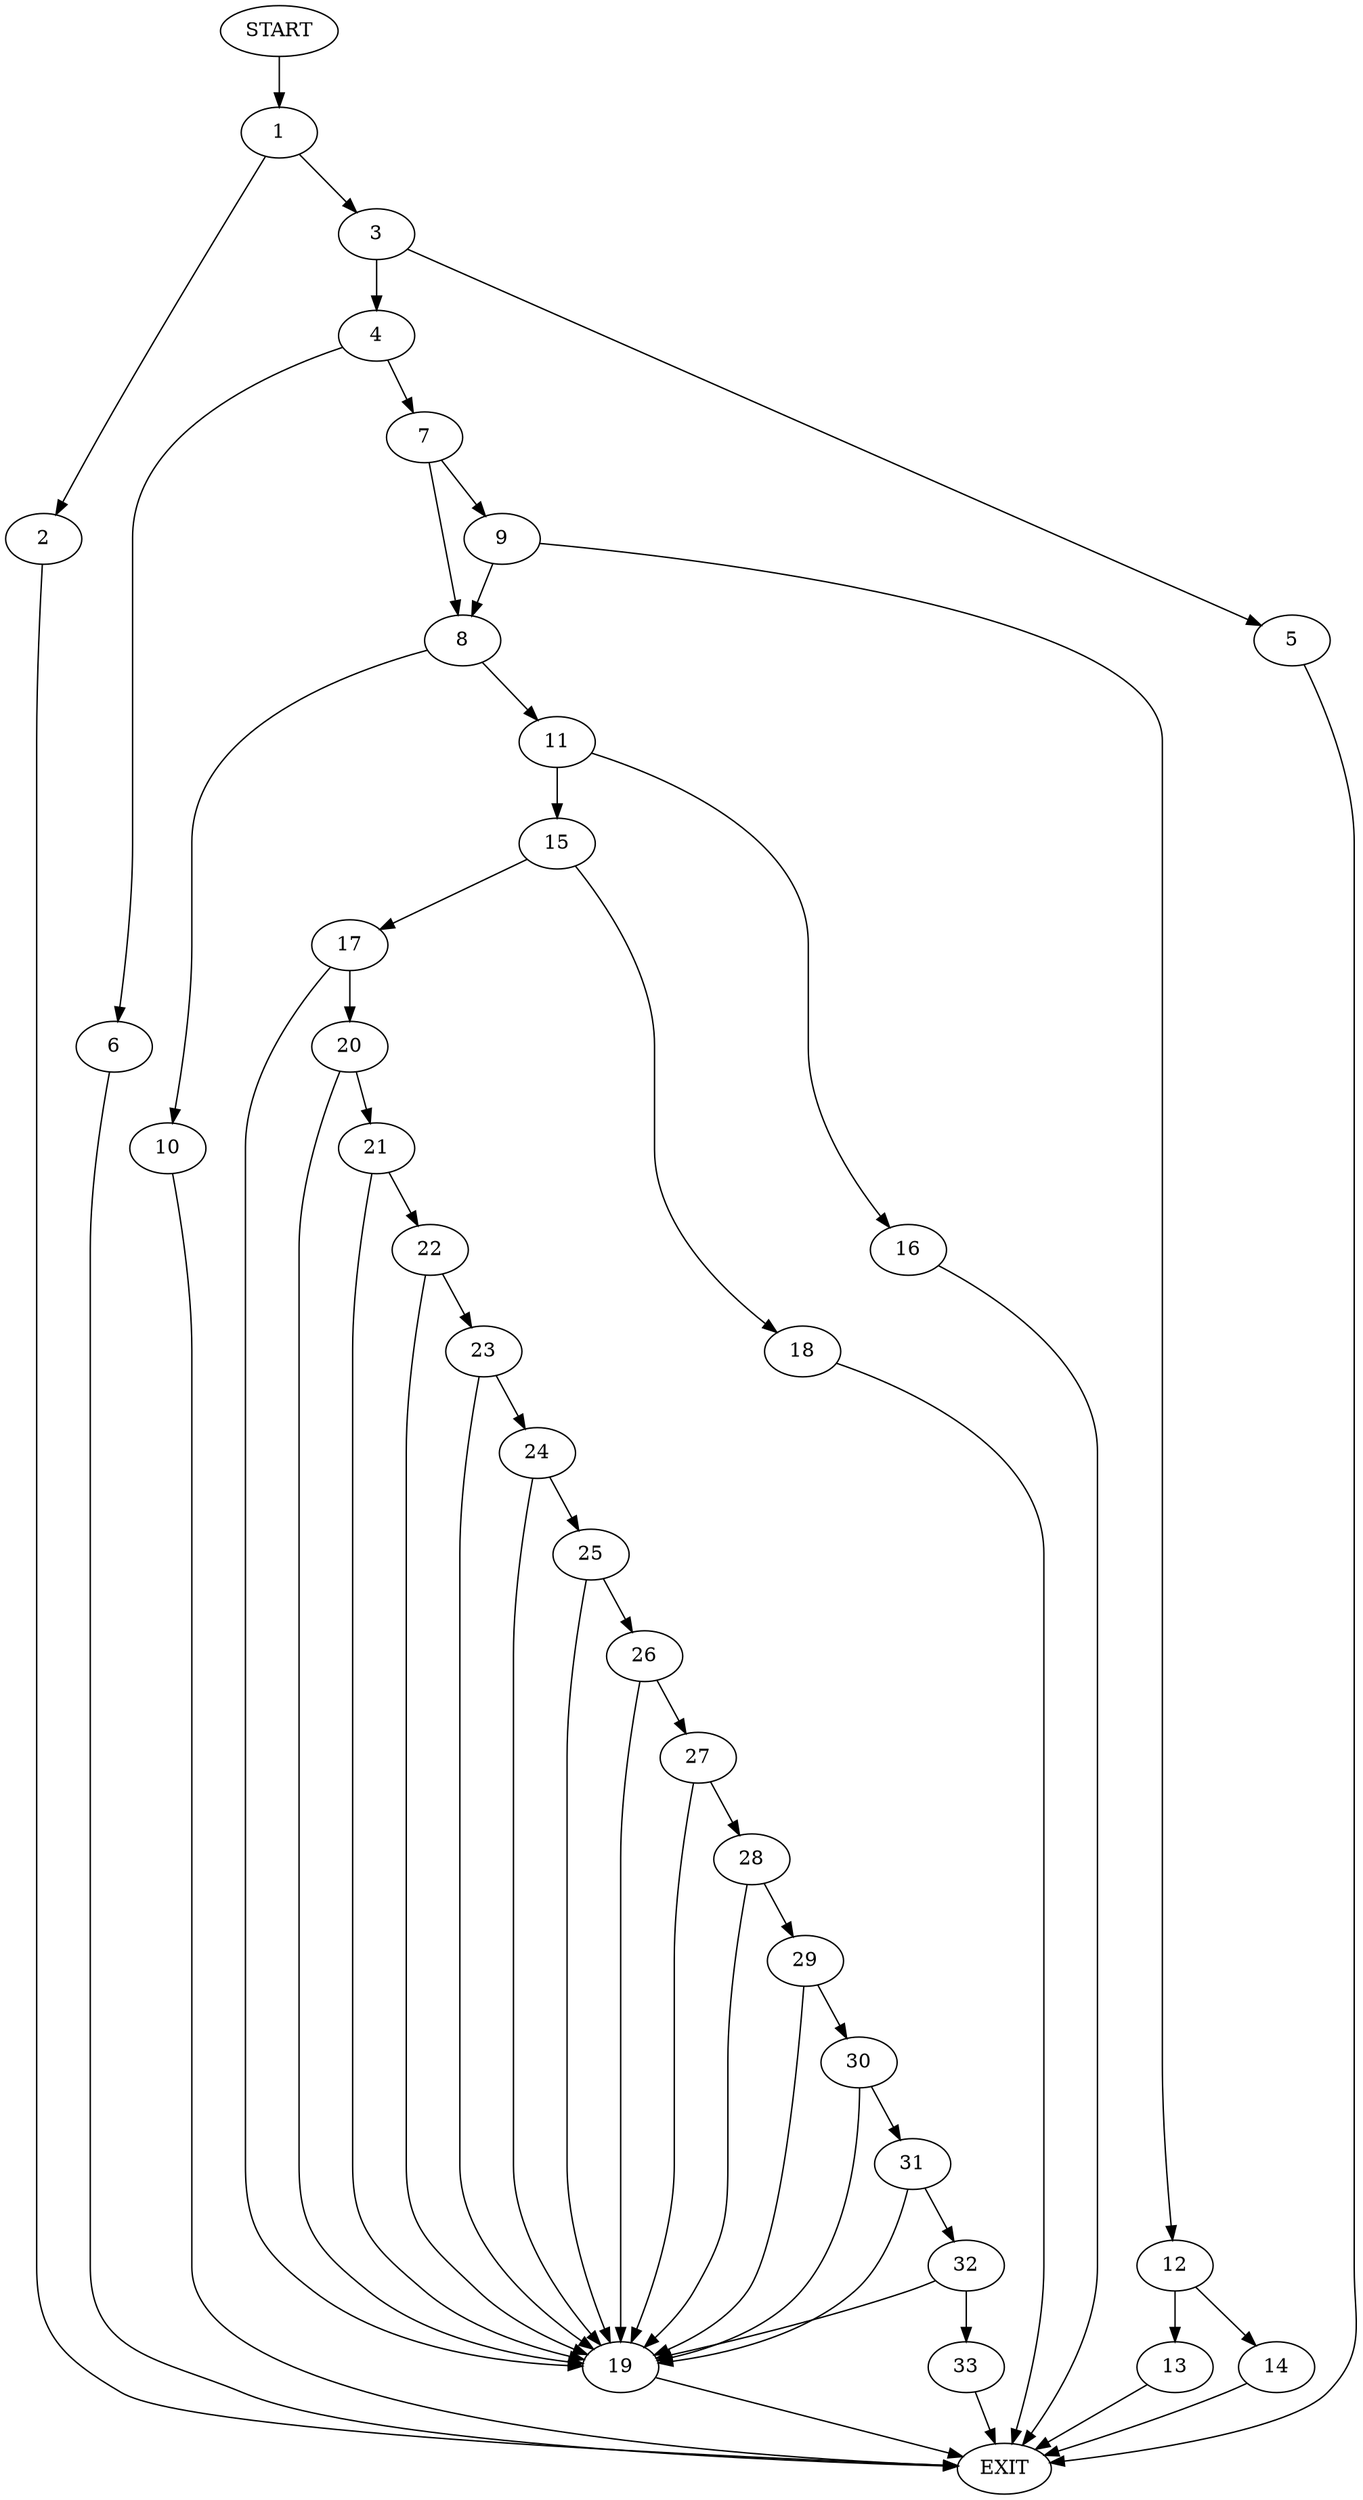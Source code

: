 digraph {
0 [label="START"]
34 [label="EXIT"]
0 -> 1
1 -> 2
1 -> 3
2 -> 34
3 -> 4
3 -> 5
5 -> 34
4 -> 6
4 -> 7
6 -> 34
7 -> 8
7 -> 9
8 -> 10
8 -> 11
9 -> 8
9 -> 12
12 -> 13
12 -> 14
14 -> 34
13 -> 34
11 -> 15
11 -> 16
10 -> 34
16 -> 34
15 -> 17
15 -> 18
17 -> 19
17 -> 20
18 -> 34
20 -> 19
20 -> 21
19 -> 34
21 -> 19
21 -> 22
22 -> 23
22 -> 19
23 -> 24
23 -> 19
24 -> 19
24 -> 25
25 -> 19
25 -> 26
26 -> 19
26 -> 27
27 -> 19
27 -> 28
28 -> 19
28 -> 29
29 -> 19
29 -> 30
30 -> 31
30 -> 19
31 -> 19
31 -> 32
32 -> 19
32 -> 33
33 -> 34
}
